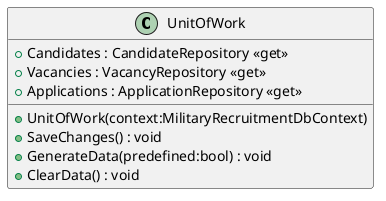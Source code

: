 @startuml
class UnitOfWork {
    + UnitOfWork(context:MilitaryRecruitmentDbContext)
    + Candidates : CandidateRepository <<get>>
    + Vacancies : VacancyRepository <<get>>
    + Applications : ApplicationRepository <<get>>
    + SaveChanges() : void
    + GenerateData(predefined:bool) : void
    + ClearData() : void
}
@enduml
